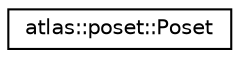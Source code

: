 digraph "Graphical Class Hierarchy"
{
  edge [fontname="Helvetica",fontsize="10",labelfontname="Helvetica",labelfontsize="10"];
  node [fontname="Helvetica",fontsize="10",shape=record];
  rankdir="LR";
  Node1 [label="atlas::poset::Poset",height=0.2,width=0.4,color="black", fillcolor="white", style="filled",URL="$classatlas_1_1poset_1_1Poset.html",tooltip="Represents a poset by the matrix of order relations. "];
}

